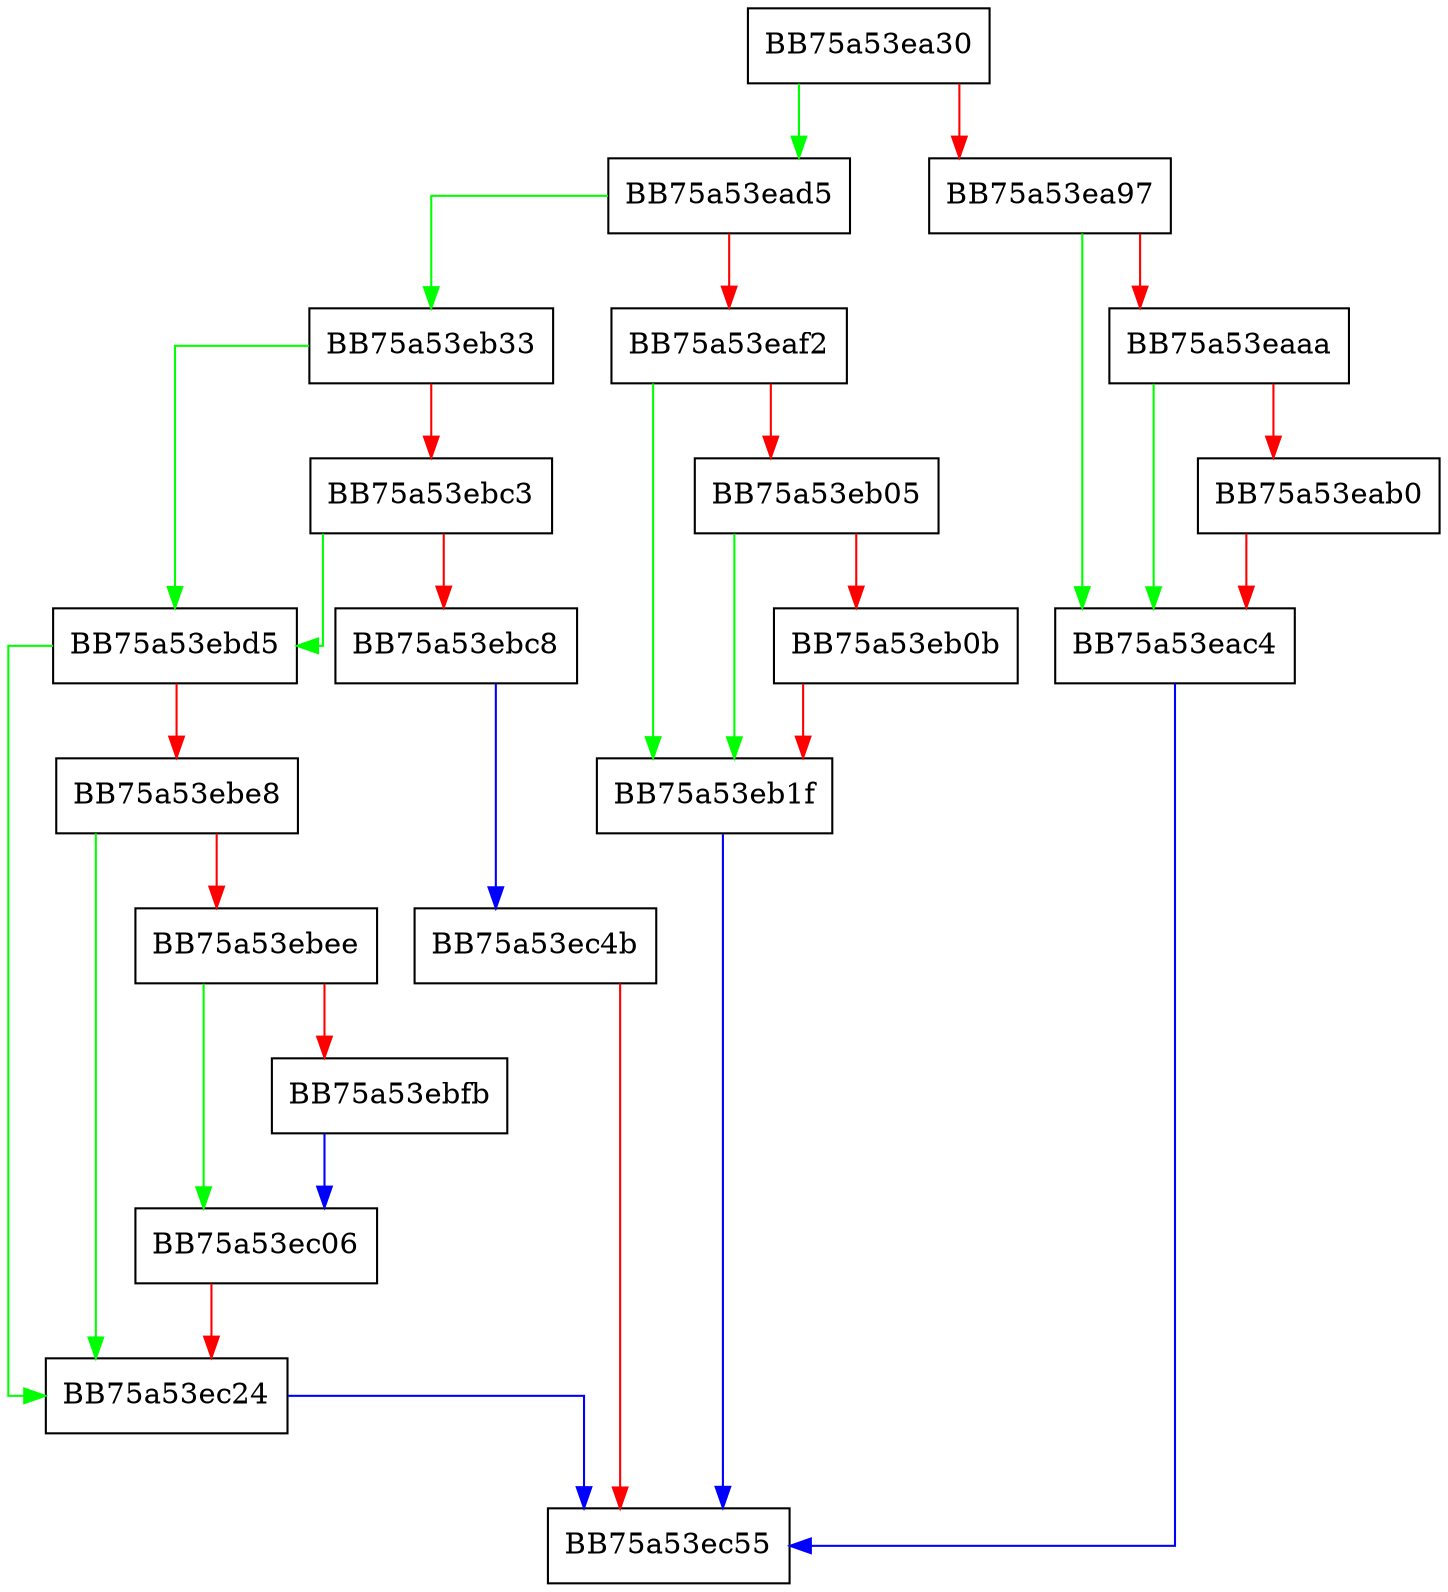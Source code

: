 digraph ReadFileSize {
  node [shape="box"];
  graph [splines=ortho];
  BB75a53ea30 -> BB75a53ead5 [color="green"];
  BB75a53ea30 -> BB75a53ea97 [color="red"];
  BB75a53ea97 -> BB75a53eac4 [color="green"];
  BB75a53ea97 -> BB75a53eaaa [color="red"];
  BB75a53eaaa -> BB75a53eac4 [color="green"];
  BB75a53eaaa -> BB75a53eab0 [color="red"];
  BB75a53eab0 -> BB75a53eac4 [color="red"];
  BB75a53eac4 -> BB75a53ec55 [color="blue"];
  BB75a53ead5 -> BB75a53eb33 [color="green"];
  BB75a53ead5 -> BB75a53eaf2 [color="red"];
  BB75a53eaf2 -> BB75a53eb1f [color="green"];
  BB75a53eaf2 -> BB75a53eb05 [color="red"];
  BB75a53eb05 -> BB75a53eb1f [color="green"];
  BB75a53eb05 -> BB75a53eb0b [color="red"];
  BB75a53eb0b -> BB75a53eb1f [color="red"];
  BB75a53eb1f -> BB75a53ec55 [color="blue"];
  BB75a53eb33 -> BB75a53ebd5 [color="green"];
  BB75a53eb33 -> BB75a53ebc3 [color="red"];
  BB75a53ebc3 -> BB75a53ebd5 [color="green"];
  BB75a53ebc3 -> BB75a53ebc8 [color="red"];
  BB75a53ebc8 -> BB75a53ec4b [color="blue"];
  BB75a53ebd5 -> BB75a53ec24 [color="green"];
  BB75a53ebd5 -> BB75a53ebe8 [color="red"];
  BB75a53ebe8 -> BB75a53ec24 [color="green"];
  BB75a53ebe8 -> BB75a53ebee [color="red"];
  BB75a53ebee -> BB75a53ec06 [color="green"];
  BB75a53ebee -> BB75a53ebfb [color="red"];
  BB75a53ebfb -> BB75a53ec06 [color="blue"];
  BB75a53ec06 -> BB75a53ec24 [color="red"];
  BB75a53ec24 -> BB75a53ec55 [color="blue"];
  BB75a53ec4b -> BB75a53ec55 [color="red"];
}